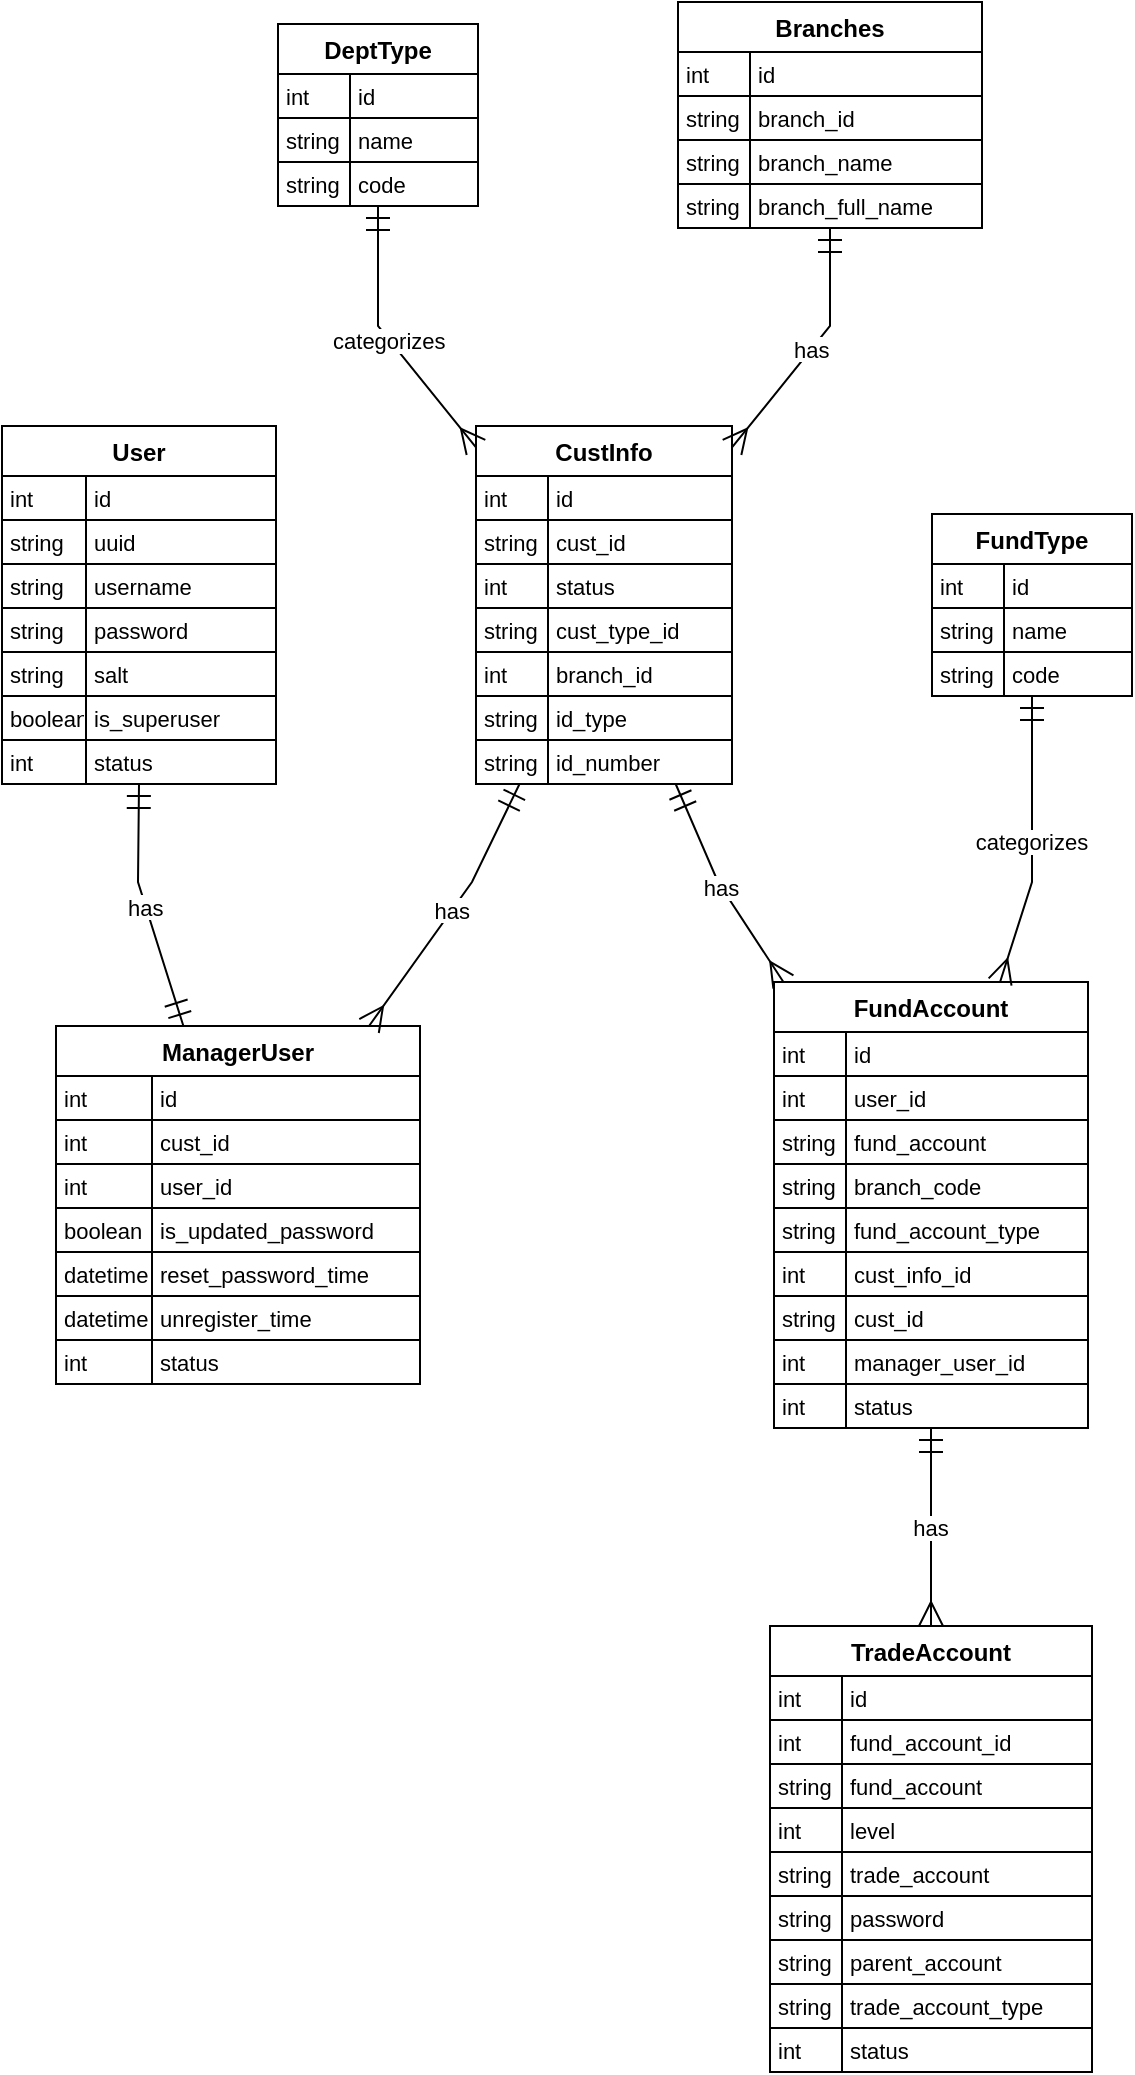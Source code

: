 <mxfile version="24.7.7">
  <diagram name="第 1 页" id="ENwdG04MEgDOj9etcdXg">
    <mxGraphModel dx="2074" dy="1098" grid="1" gridSize="10" guides="1" tooltips="1" connect="1" arrows="1" fold="1" page="1" pageScale="1" pageWidth="827" pageHeight="1169" math="0" shadow="0">
      <root>
        <mxCell id="0" />
        <mxCell id="1" parent="0" />
        <mxCell id="OJI9j9PqVcEZtPeE3aiB-1" value="User" style="shape=table;startSize=25;container=1;collapsible=0;childLayout=tableLayout;fixedRows=1;rowLines=1;fontStyle=1;align=center;resizeLast=1;" vertex="1" parent="1">
          <mxGeometry x="20" y="232" width="137" height="179" as="geometry" />
        </mxCell>
        <mxCell id="OJI9j9PqVcEZtPeE3aiB-2" style="shape=tableRow;horizontal=0;startSize=0;swimlaneHead=0;swimlaneBody=0;fillColor=none;collapsible=0;dropTarget=0;points=[[0,0.5],[1,0.5]];portConstraint=eastwest;top=0;left=0;right=0;bottom=0;" vertex="1" parent="OJI9j9PqVcEZtPeE3aiB-1">
          <mxGeometry y="25" width="137" height="22" as="geometry" />
        </mxCell>
        <mxCell id="OJI9j9PqVcEZtPeE3aiB-3" value="int" style="shape=partialRectangle;connectable=0;fillColor=none;top=0;left=0;bottom=0;right=0;align=left;spacingLeft=2;overflow=hidden;fontSize=11;" vertex="1" parent="OJI9j9PqVcEZtPeE3aiB-2">
          <mxGeometry width="42" height="22" as="geometry">
            <mxRectangle width="42" height="22" as="alternateBounds" />
          </mxGeometry>
        </mxCell>
        <mxCell id="OJI9j9PqVcEZtPeE3aiB-4" value="id" style="shape=partialRectangle;connectable=0;fillColor=none;top=0;left=0;bottom=0;right=0;align=left;spacingLeft=2;overflow=hidden;fontSize=11;" vertex="1" parent="OJI9j9PqVcEZtPeE3aiB-2">
          <mxGeometry x="42" width="95" height="22" as="geometry">
            <mxRectangle width="95" height="22" as="alternateBounds" />
          </mxGeometry>
        </mxCell>
        <mxCell id="OJI9j9PqVcEZtPeE3aiB-5" style="shape=tableRow;horizontal=0;startSize=0;swimlaneHead=0;swimlaneBody=0;fillColor=none;collapsible=0;dropTarget=0;points=[[0,0.5],[1,0.5]];portConstraint=eastwest;top=0;left=0;right=0;bottom=0;" vertex="1" parent="OJI9j9PqVcEZtPeE3aiB-1">
          <mxGeometry y="47" width="137" height="22" as="geometry" />
        </mxCell>
        <mxCell id="OJI9j9PqVcEZtPeE3aiB-6" value="string" style="shape=partialRectangle;connectable=0;fillColor=none;top=0;left=0;bottom=0;right=0;align=left;spacingLeft=2;overflow=hidden;fontSize=11;" vertex="1" parent="OJI9j9PqVcEZtPeE3aiB-5">
          <mxGeometry width="42" height="22" as="geometry">
            <mxRectangle width="42" height="22" as="alternateBounds" />
          </mxGeometry>
        </mxCell>
        <mxCell id="OJI9j9PqVcEZtPeE3aiB-7" value="uuid" style="shape=partialRectangle;connectable=0;fillColor=none;top=0;left=0;bottom=0;right=0;align=left;spacingLeft=2;overflow=hidden;fontSize=11;" vertex="1" parent="OJI9j9PqVcEZtPeE3aiB-5">
          <mxGeometry x="42" width="95" height="22" as="geometry">
            <mxRectangle width="95" height="22" as="alternateBounds" />
          </mxGeometry>
        </mxCell>
        <mxCell id="OJI9j9PqVcEZtPeE3aiB-8" style="shape=tableRow;horizontal=0;startSize=0;swimlaneHead=0;swimlaneBody=0;fillColor=none;collapsible=0;dropTarget=0;points=[[0,0.5],[1,0.5]];portConstraint=eastwest;top=0;left=0;right=0;bottom=0;" vertex="1" parent="OJI9j9PqVcEZtPeE3aiB-1">
          <mxGeometry y="69" width="137" height="22" as="geometry" />
        </mxCell>
        <mxCell id="OJI9j9PqVcEZtPeE3aiB-9" value="string" style="shape=partialRectangle;connectable=0;fillColor=none;top=0;left=0;bottom=0;right=0;align=left;spacingLeft=2;overflow=hidden;fontSize=11;" vertex="1" parent="OJI9j9PqVcEZtPeE3aiB-8">
          <mxGeometry width="42" height="22" as="geometry">
            <mxRectangle width="42" height="22" as="alternateBounds" />
          </mxGeometry>
        </mxCell>
        <mxCell id="OJI9j9PqVcEZtPeE3aiB-10" value="username" style="shape=partialRectangle;connectable=0;fillColor=none;top=0;left=0;bottom=0;right=0;align=left;spacingLeft=2;overflow=hidden;fontSize=11;" vertex="1" parent="OJI9j9PqVcEZtPeE3aiB-8">
          <mxGeometry x="42" width="95" height="22" as="geometry">
            <mxRectangle width="95" height="22" as="alternateBounds" />
          </mxGeometry>
        </mxCell>
        <mxCell id="OJI9j9PqVcEZtPeE3aiB-11" style="shape=tableRow;horizontal=0;startSize=0;swimlaneHead=0;swimlaneBody=0;fillColor=none;collapsible=0;dropTarget=0;points=[[0,0.5],[1,0.5]];portConstraint=eastwest;top=0;left=0;right=0;bottom=0;" vertex="1" parent="OJI9j9PqVcEZtPeE3aiB-1">
          <mxGeometry y="91" width="137" height="22" as="geometry" />
        </mxCell>
        <mxCell id="OJI9j9PqVcEZtPeE3aiB-12" value="string" style="shape=partialRectangle;connectable=0;fillColor=none;top=0;left=0;bottom=0;right=0;align=left;spacingLeft=2;overflow=hidden;fontSize=11;" vertex="1" parent="OJI9j9PqVcEZtPeE3aiB-11">
          <mxGeometry width="42" height="22" as="geometry">
            <mxRectangle width="42" height="22" as="alternateBounds" />
          </mxGeometry>
        </mxCell>
        <mxCell id="OJI9j9PqVcEZtPeE3aiB-13" value="password" style="shape=partialRectangle;connectable=0;fillColor=none;top=0;left=0;bottom=0;right=0;align=left;spacingLeft=2;overflow=hidden;fontSize=11;" vertex="1" parent="OJI9j9PqVcEZtPeE3aiB-11">
          <mxGeometry x="42" width="95" height="22" as="geometry">
            <mxRectangle width="95" height="22" as="alternateBounds" />
          </mxGeometry>
        </mxCell>
        <mxCell id="OJI9j9PqVcEZtPeE3aiB-14" style="shape=tableRow;horizontal=0;startSize=0;swimlaneHead=0;swimlaneBody=0;fillColor=none;collapsible=0;dropTarget=0;points=[[0,0.5],[1,0.5]];portConstraint=eastwest;top=0;left=0;right=0;bottom=0;" vertex="1" parent="OJI9j9PqVcEZtPeE3aiB-1">
          <mxGeometry y="113" width="137" height="22" as="geometry" />
        </mxCell>
        <mxCell id="OJI9j9PqVcEZtPeE3aiB-15" value="string" style="shape=partialRectangle;connectable=0;fillColor=none;top=0;left=0;bottom=0;right=0;align=left;spacingLeft=2;overflow=hidden;fontSize=11;" vertex="1" parent="OJI9j9PqVcEZtPeE3aiB-14">
          <mxGeometry width="42" height="22" as="geometry">
            <mxRectangle width="42" height="22" as="alternateBounds" />
          </mxGeometry>
        </mxCell>
        <mxCell id="OJI9j9PqVcEZtPeE3aiB-16" value="salt" style="shape=partialRectangle;connectable=0;fillColor=none;top=0;left=0;bottom=0;right=0;align=left;spacingLeft=2;overflow=hidden;fontSize=11;" vertex="1" parent="OJI9j9PqVcEZtPeE3aiB-14">
          <mxGeometry x="42" width="95" height="22" as="geometry">
            <mxRectangle width="95" height="22" as="alternateBounds" />
          </mxGeometry>
        </mxCell>
        <mxCell id="OJI9j9PqVcEZtPeE3aiB-17" style="shape=tableRow;horizontal=0;startSize=0;swimlaneHead=0;swimlaneBody=0;fillColor=none;collapsible=0;dropTarget=0;points=[[0,0.5],[1,0.5]];portConstraint=eastwest;top=0;left=0;right=0;bottom=0;" vertex="1" parent="OJI9j9PqVcEZtPeE3aiB-1">
          <mxGeometry y="135" width="137" height="22" as="geometry" />
        </mxCell>
        <mxCell id="OJI9j9PqVcEZtPeE3aiB-18" value="boolean" style="shape=partialRectangle;connectable=0;fillColor=none;top=0;left=0;bottom=0;right=0;align=left;spacingLeft=2;overflow=hidden;fontSize=11;" vertex="1" parent="OJI9j9PqVcEZtPeE3aiB-17">
          <mxGeometry width="42" height="22" as="geometry">
            <mxRectangle width="42" height="22" as="alternateBounds" />
          </mxGeometry>
        </mxCell>
        <mxCell id="OJI9j9PqVcEZtPeE3aiB-19" value="is_superuser" style="shape=partialRectangle;connectable=0;fillColor=none;top=0;left=0;bottom=0;right=0;align=left;spacingLeft=2;overflow=hidden;fontSize=11;" vertex="1" parent="OJI9j9PqVcEZtPeE3aiB-17">
          <mxGeometry x="42" width="95" height="22" as="geometry">
            <mxRectangle width="95" height="22" as="alternateBounds" />
          </mxGeometry>
        </mxCell>
        <mxCell id="OJI9j9PqVcEZtPeE3aiB-20" style="shape=tableRow;horizontal=0;startSize=0;swimlaneHead=0;swimlaneBody=0;fillColor=none;collapsible=0;dropTarget=0;points=[[0,0.5],[1,0.5]];portConstraint=eastwest;top=0;left=0;right=0;bottom=0;" vertex="1" parent="OJI9j9PqVcEZtPeE3aiB-1">
          <mxGeometry y="157" width="137" height="22" as="geometry" />
        </mxCell>
        <mxCell id="OJI9j9PqVcEZtPeE3aiB-21" value="int" style="shape=partialRectangle;connectable=0;fillColor=none;top=0;left=0;bottom=0;right=0;align=left;spacingLeft=2;overflow=hidden;fontSize=11;" vertex="1" parent="OJI9j9PqVcEZtPeE3aiB-20">
          <mxGeometry width="42" height="22" as="geometry">
            <mxRectangle width="42" height="22" as="alternateBounds" />
          </mxGeometry>
        </mxCell>
        <mxCell id="OJI9j9PqVcEZtPeE3aiB-22" value="status" style="shape=partialRectangle;connectable=0;fillColor=none;top=0;left=0;bottom=0;right=0;align=left;spacingLeft=2;overflow=hidden;fontSize=11;" vertex="1" parent="OJI9j9PqVcEZtPeE3aiB-20">
          <mxGeometry x="42" width="95" height="22" as="geometry">
            <mxRectangle width="95" height="22" as="alternateBounds" />
          </mxGeometry>
        </mxCell>
        <mxCell id="OJI9j9PqVcEZtPeE3aiB-23" value="ManagerUser" style="shape=table;startSize=25;container=1;collapsible=0;childLayout=tableLayout;fixedRows=1;rowLines=1;fontStyle=1;align=center;resizeLast=1;" vertex="1" parent="1">
          <mxGeometry x="47" y="532" width="182" height="179" as="geometry" />
        </mxCell>
        <mxCell id="OJI9j9PqVcEZtPeE3aiB-24" style="shape=tableRow;horizontal=0;startSize=0;swimlaneHead=0;swimlaneBody=0;fillColor=none;collapsible=0;dropTarget=0;points=[[0,0.5],[1,0.5]];portConstraint=eastwest;top=0;left=0;right=0;bottom=0;" vertex="1" parent="OJI9j9PqVcEZtPeE3aiB-23">
          <mxGeometry y="25" width="182" height="22" as="geometry" />
        </mxCell>
        <mxCell id="OJI9j9PqVcEZtPeE3aiB-25" value="int" style="shape=partialRectangle;connectable=0;fillColor=none;top=0;left=0;bottom=0;right=0;align=left;spacingLeft=2;overflow=hidden;fontSize=11;" vertex="1" parent="OJI9j9PqVcEZtPeE3aiB-24">
          <mxGeometry width="48" height="22" as="geometry">
            <mxRectangle width="48" height="22" as="alternateBounds" />
          </mxGeometry>
        </mxCell>
        <mxCell id="OJI9j9PqVcEZtPeE3aiB-26" value="id" style="shape=partialRectangle;connectable=0;fillColor=none;top=0;left=0;bottom=0;right=0;align=left;spacingLeft=2;overflow=hidden;fontSize=11;" vertex="1" parent="OJI9j9PqVcEZtPeE3aiB-24">
          <mxGeometry x="48" width="134" height="22" as="geometry">
            <mxRectangle width="134" height="22" as="alternateBounds" />
          </mxGeometry>
        </mxCell>
        <mxCell id="OJI9j9PqVcEZtPeE3aiB-27" style="shape=tableRow;horizontal=0;startSize=0;swimlaneHead=0;swimlaneBody=0;fillColor=none;collapsible=0;dropTarget=0;points=[[0,0.5],[1,0.5]];portConstraint=eastwest;top=0;left=0;right=0;bottom=0;" vertex="1" parent="OJI9j9PqVcEZtPeE3aiB-23">
          <mxGeometry y="47" width="182" height="22" as="geometry" />
        </mxCell>
        <mxCell id="OJI9j9PqVcEZtPeE3aiB-28" value="int" style="shape=partialRectangle;connectable=0;fillColor=none;top=0;left=0;bottom=0;right=0;align=left;spacingLeft=2;overflow=hidden;fontSize=11;" vertex="1" parent="OJI9j9PqVcEZtPeE3aiB-27">
          <mxGeometry width="48" height="22" as="geometry">
            <mxRectangle width="48" height="22" as="alternateBounds" />
          </mxGeometry>
        </mxCell>
        <mxCell id="OJI9j9PqVcEZtPeE3aiB-29" value="cust_id" style="shape=partialRectangle;connectable=0;fillColor=none;top=0;left=0;bottom=0;right=0;align=left;spacingLeft=2;overflow=hidden;fontSize=11;" vertex="1" parent="OJI9j9PqVcEZtPeE3aiB-27">
          <mxGeometry x="48" width="134" height="22" as="geometry">
            <mxRectangle width="134" height="22" as="alternateBounds" />
          </mxGeometry>
        </mxCell>
        <mxCell id="OJI9j9PqVcEZtPeE3aiB-30" style="shape=tableRow;horizontal=0;startSize=0;swimlaneHead=0;swimlaneBody=0;fillColor=none;collapsible=0;dropTarget=0;points=[[0,0.5],[1,0.5]];portConstraint=eastwest;top=0;left=0;right=0;bottom=0;" vertex="1" parent="OJI9j9PqVcEZtPeE3aiB-23">
          <mxGeometry y="69" width="182" height="22" as="geometry" />
        </mxCell>
        <mxCell id="OJI9j9PqVcEZtPeE3aiB-31" value="int" style="shape=partialRectangle;connectable=0;fillColor=none;top=0;left=0;bottom=0;right=0;align=left;spacingLeft=2;overflow=hidden;fontSize=11;" vertex="1" parent="OJI9j9PqVcEZtPeE3aiB-30">
          <mxGeometry width="48" height="22" as="geometry">
            <mxRectangle width="48" height="22" as="alternateBounds" />
          </mxGeometry>
        </mxCell>
        <mxCell id="OJI9j9PqVcEZtPeE3aiB-32" value="user_id" style="shape=partialRectangle;connectable=0;fillColor=none;top=0;left=0;bottom=0;right=0;align=left;spacingLeft=2;overflow=hidden;fontSize=11;" vertex="1" parent="OJI9j9PqVcEZtPeE3aiB-30">
          <mxGeometry x="48" width="134" height="22" as="geometry">
            <mxRectangle width="134" height="22" as="alternateBounds" />
          </mxGeometry>
        </mxCell>
        <mxCell id="OJI9j9PqVcEZtPeE3aiB-33" style="shape=tableRow;horizontal=0;startSize=0;swimlaneHead=0;swimlaneBody=0;fillColor=none;collapsible=0;dropTarget=0;points=[[0,0.5],[1,0.5]];portConstraint=eastwest;top=0;left=0;right=0;bottom=0;" vertex="1" parent="OJI9j9PqVcEZtPeE3aiB-23">
          <mxGeometry y="91" width="182" height="22" as="geometry" />
        </mxCell>
        <mxCell id="OJI9j9PqVcEZtPeE3aiB-34" value="boolean" style="shape=partialRectangle;connectable=0;fillColor=none;top=0;left=0;bottom=0;right=0;align=left;spacingLeft=2;overflow=hidden;fontSize=11;" vertex="1" parent="OJI9j9PqVcEZtPeE3aiB-33">
          <mxGeometry width="48" height="22" as="geometry">
            <mxRectangle width="48" height="22" as="alternateBounds" />
          </mxGeometry>
        </mxCell>
        <mxCell id="OJI9j9PqVcEZtPeE3aiB-35" value="is_updated_password" style="shape=partialRectangle;connectable=0;fillColor=none;top=0;left=0;bottom=0;right=0;align=left;spacingLeft=2;overflow=hidden;fontSize=11;" vertex="1" parent="OJI9j9PqVcEZtPeE3aiB-33">
          <mxGeometry x="48" width="134" height="22" as="geometry">
            <mxRectangle width="134" height="22" as="alternateBounds" />
          </mxGeometry>
        </mxCell>
        <mxCell id="OJI9j9PqVcEZtPeE3aiB-36" style="shape=tableRow;horizontal=0;startSize=0;swimlaneHead=0;swimlaneBody=0;fillColor=none;collapsible=0;dropTarget=0;points=[[0,0.5],[1,0.5]];portConstraint=eastwest;top=0;left=0;right=0;bottom=0;" vertex="1" parent="OJI9j9PqVcEZtPeE3aiB-23">
          <mxGeometry y="113" width="182" height="22" as="geometry" />
        </mxCell>
        <mxCell id="OJI9j9PqVcEZtPeE3aiB-37" value="datetime" style="shape=partialRectangle;connectable=0;fillColor=none;top=0;left=0;bottom=0;right=0;align=left;spacingLeft=2;overflow=hidden;fontSize=11;" vertex="1" parent="OJI9j9PqVcEZtPeE3aiB-36">
          <mxGeometry width="48" height="22" as="geometry">
            <mxRectangle width="48" height="22" as="alternateBounds" />
          </mxGeometry>
        </mxCell>
        <mxCell id="OJI9j9PqVcEZtPeE3aiB-38" value="reset_password_time" style="shape=partialRectangle;connectable=0;fillColor=none;top=0;left=0;bottom=0;right=0;align=left;spacingLeft=2;overflow=hidden;fontSize=11;" vertex="1" parent="OJI9j9PqVcEZtPeE3aiB-36">
          <mxGeometry x="48" width="134" height="22" as="geometry">
            <mxRectangle width="134" height="22" as="alternateBounds" />
          </mxGeometry>
        </mxCell>
        <mxCell id="OJI9j9PqVcEZtPeE3aiB-39" style="shape=tableRow;horizontal=0;startSize=0;swimlaneHead=0;swimlaneBody=0;fillColor=none;collapsible=0;dropTarget=0;points=[[0,0.5],[1,0.5]];portConstraint=eastwest;top=0;left=0;right=0;bottom=0;" vertex="1" parent="OJI9j9PqVcEZtPeE3aiB-23">
          <mxGeometry y="135" width="182" height="22" as="geometry" />
        </mxCell>
        <mxCell id="OJI9j9PqVcEZtPeE3aiB-40" value="datetime" style="shape=partialRectangle;connectable=0;fillColor=none;top=0;left=0;bottom=0;right=0;align=left;spacingLeft=2;overflow=hidden;fontSize=11;" vertex="1" parent="OJI9j9PqVcEZtPeE3aiB-39">
          <mxGeometry width="48" height="22" as="geometry">
            <mxRectangle width="48" height="22" as="alternateBounds" />
          </mxGeometry>
        </mxCell>
        <mxCell id="OJI9j9PqVcEZtPeE3aiB-41" value="unregister_time" style="shape=partialRectangle;connectable=0;fillColor=none;top=0;left=0;bottom=0;right=0;align=left;spacingLeft=2;overflow=hidden;fontSize=11;" vertex="1" parent="OJI9j9PqVcEZtPeE3aiB-39">
          <mxGeometry x="48" width="134" height="22" as="geometry">
            <mxRectangle width="134" height="22" as="alternateBounds" />
          </mxGeometry>
        </mxCell>
        <mxCell id="OJI9j9PqVcEZtPeE3aiB-42" style="shape=tableRow;horizontal=0;startSize=0;swimlaneHead=0;swimlaneBody=0;fillColor=none;collapsible=0;dropTarget=0;points=[[0,0.5],[1,0.5]];portConstraint=eastwest;top=0;left=0;right=0;bottom=0;" vertex="1" parent="OJI9j9PqVcEZtPeE3aiB-23">
          <mxGeometry y="157" width="182" height="22" as="geometry" />
        </mxCell>
        <mxCell id="OJI9j9PqVcEZtPeE3aiB-43" value="int" style="shape=partialRectangle;connectable=0;fillColor=none;top=0;left=0;bottom=0;right=0;align=left;spacingLeft=2;overflow=hidden;fontSize=11;" vertex="1" parent="OJI9j9PqVcEZtPeE3aiB-42">
          <mxGeometry width="48" height="22" as="geometry">
            <mxRectangle width="48" height="22" as="alternateBounds" />
          </mxGeometry>
        </mxCell>
        <mxCell id="OJI9j9PqVcEZtPeE3aiB-44" value="status" style="shape=partialRectangle;connectable=0;fillColor=none;top=0;left=0;bottom=0;right=0;align=left;spacingLeft=2;overflow=hidden;fontSize=11;" vertex="1" parent="OJI9j9PqVcEZtPeE3aiB-42">
          <mxGeometry x="48" width="134" height="22" as="geometry">
            <mxRectangle width="134" height="22" as="alternateBounds" />
          </mxGeometry>
        </mxCell>
        <mxCell id="OJI9j9PqVcEZtPeE3aiB-45" value="CustInfo" style="shape=table;startSize=25;container=1;collapsible=0;childLayout=tableLayout;fixedRows=1;rowLines=1;fontStyle=1;align=center;resizeLast=1;" vertex="1" parent="1">
          <mxGeometry x="257" y="232" width="128" height="179" as="geometry" />
        </mxCell>
        <mxCell id="OJI9j9PqVcEZtPeE3aiB-46" style="shape=tableRow;horizontal=0;startSize=0;swimlaneHead=0;swimlaneBody=0;fillColor=none;collapsible=0;dropTarget=0;points=[[0,0.5],[1,0.5]];portConstraint=eastwest;top=0;left=0;right=0;bottom=0;" vertex="1" parent="OJI9j9PqVcEZtPeE3aiB-45">
          <mxGeometry y="25" width="128" height="22" as="geometry" />
        </mxCell>
        <mxCell id="OJI9j9PqVcEZtPeE3aiB-47" value="int" style="shape=partialRectangle;connectable=0;fillColor=none;top=0;left=0;bottom=0;right=0;align=left;spacingLeft=2;overflow=hidden;fontSize=11;" vertex="1" parent="OJI9j9PqVcEZtPeE3aiB-46">
          <mxGeometry width="36" height="22" as="geometry">
            <mxRectangle width="36" height="22" as="alternateBounds" />
          </mxGeometry>
        </mxCell>
        <mxCell id="OJI9j9PqVcEZtPeE3aiB-48" value="id" style="shape=partialRectangle;connectable=0;fillColor=none;top=0;left=0;bottom=0;right=0;align=left;spacingLeft=2;overflow=hidden;fontSize=11;" vertex="1" parent="OJI9j9PqVcEZtPeE3aiB-46">
          <mxGeometry x="36" width="92" height="22" as="geometry">
            <mxRectangle width="92" height="22" as="alternateBounds" />
          </mxGeometry>
        </mxCell>
        <mxCell id="OJI9j9PqVcEZtPeE3aiB-49" style="shape=tableRow;horizontal=0;startSize=0;swimlaneHead=0;swimlaneBody=0;fillColor=none;collapsible=0;dropTarget=0;points=[[0,0.5],[1,0.5]];portConstraint=eastwest;top=0;left=0;right=0;bottom=0;" vertex="1" parent="OJI9j9PqVcEZtPeE3aiB-45">
          <mxGeometry y="47" width="128" height="22" as="geometry" />
        </mxCell>
        <mxCell id="OJI9j9PqVcEZtPeE3aiB-50" value="string" style="shape=partialRectangle;connectable=0;fillColor=none;top=0;left=0;bottom=0;right=0;align=left;spacingLeft=2;overflow=hidden;fontSize=11;" vertex="1" parent="OJI9j9PqVcEZtPeE3aiB-49">
          <mxGeometry width="36" height="22" as="geometry">
            <mxRectangle width="36" height="22" as="alternateBounds" />
          </mxGeometry>
        </mxCell>
        <mxCell id="OJI9j9PqVcEZtPeE3aiB-51" value="cust_id" style="shape=partialRectangle;connectable=0;fillColor=none;top=0;left=0;bottom=0;right=0;align=left;spacingLeft=2;overflow=hidden;fontSize=11;" vertex="1" parent="OJI9j9PqVcEZtPeE3aiB-49">
          <mxGeometry x="36" width="92" height="22" as="geometry">
            <mxRectangle width="92" height="22" as="alternateBounds" />
          </mxGeometry>
        </mxCell>
        <mxCell id="OJI9j9PqVcEZtPeE3aiB-52" style="shape=tableRow;horizontal=0;startSize=0;swimlaneHead=0;swimlaneBody=0;fillColor=none;collapsible=0;dropTarget=0;points=[[0,0.5],[1,0.5]];portConstraint=eastwest;top=0;left=0;right=0;bottom=0;" vertex="1" parent="OJI9j9PqVcEZtPeE3aiB-45">
          <mxGeometry y="69" width="128" height="22" as="geometry" />
        </mxCell>
        <mxCell id="OJI9j9PqVcEZtPeE3aiB-53" value="int" style="shape=partialRectangle;connectable=0;fillColor=none;top=0;left=0;bottom=0;right=0;align=left;spacingLeft=2;overflow=hidden;fontSize=11;" vertex="1" parent="OJI9j9PqVcEZtPeE3aiB-52">
          <mxGeometry width="36" height="22" as="geometry">
            <mxRectangle width="36" height="22" as="alternateBounds" />
          </mxGeometry>
        </mxCell>
        <mxCell id="OJI9j9PqVcEZtPeE3aiB-54" value="status" style="shape=partialRectangle;connectable=0;fillColor=none;top=0;left=0;bottom=0;right=0;align=left;spacingLeft=2;overflow=hidden;fontSize=11;" vertex="1" parent="OJI9j9PqVcEZtPeE3aiB-52">
          <mxGeometry x="36" width="92" height="22" as="geometry">
            <mxRectangle width="92" height="22" as="alternateBounds" />
          </mxGeometry>
        </mxCell>
        <mxCell id="OJI9j9PqVcEZtPeE3aiB-55" style="shape=tableRow;horizontal=0;startSize=0;swimlaneHead=0;swimlaneBody=0;fillColor=none;collapsible=0;dropTarget=0;points=[[0,0.5],[1,0.5]];portConstraint=eastwest;top=0;left=0;right=0;bottom=0;" vertex="1" parent="OJI9j9PqVcEZtPeE3aiB-45">
          <mxGeometry y="91" width="128" height="22" as="geometry" />
        </mxCell>
        <mxCell id="OJI9j9PqVcEZtPeE3aiB-56" value="string" style="shape=partialRectangle;connectable=0;fillColor=none;top=0;left=0;bottom=0;right=0;align=left;spacingLeft=2;overflow=hidden;fontSize=11;" vertex="1" parent="OJI9j9PqVcEZtPeE3aiB-55">
          <mxGeometry width="36" height="22" as="geometry">
            <mxRectangle width="36" height="22" as="alternateBounds" />
          </mxGeometry>
        </mxCell>
        <mxCell id="OJI9j9PqVcEZtPeE3aiB-57" value="cust_type_id" style="shape=partialRectangle;connectable=0;fillColor=none;top=0;left=0;bottom=0;right=0;align=left;spacingLeft=2;overflow=hidden;fontSize=11;" vertex="1" parent="OJI9j9PqVcEZtPeE3aiB-55">
          <mxGeometry x="36" width="92" height="22" as="geometry">
            <mxRectangle width="92" height="22" as="alternateBounds" />
          </mxGeometry>
        </mxCell>
        <mxCell id="OJI9j9PqVcEZtPeE3aiB-58" style="shape=tableRow;horizontal=0;startSize=0;swimlaneHead=0;swimlaneBody=0;fillColor=none;collapsible=0;dropTarget=0;points=[[0,0.5],[1,0.5]];portConstraint=eastwest;top=0;left=0;right=0;bottom=0;" vertex="1" parent="OJI9j9PqVcEZtPeE3aiB-45">
          <mxGeometry y="113" width="128" height="22" as="geometry" />
        </mxCell>
        <mxCell id="OJI9j9PqVcEZtPeE3aiB-59" value="int" style="shape=partialRectangle;connectable=0;fillColor=none;top=0;left=0;bottom=0;right=0;align=left;spacingLeft=2;overflow=hidden;fontSize=11;" vertex="1" parent="OJI9j9PqVcEZtPeE3aiB-58">
          <mxGeometry width="36" height="22" as="geometry">
            <mxRectangle width="36" height="22" as="alternateBounds" />
          </mxGeometry>
        </mxCell>
        <mxCell id="OJI9j9PqVcEZtPeE3aiB-60" value="branch_id" style="shape=partialRectangle;connectable=0;fillColor=none;top=0;left=0;bottom=0;right=0;align=left;spacingLeft=2;overflow=hidden;fontSize=11;" vertex="1" parent="OJI9j9PqVcEZtPeE3aiB-58">
          <mxGeometry x="36" width="92" height="22" as="geometry">
            <mxRectangle width="92" height="22" as="alternateBounds" />
          </mxGeometry>
        </mxCell>
        <mxCell id="OJI9j9PqVcEZtPeE3aiB-61" style="shape=tableRow;horizontal=0;startSize=0;swimlaneHead=0;swimlaneBody=0;fillColor=none;collapsible=0;dropTarget=0;points=[[0,0.5],[1,0.5]];portConstraint=eastwest;top=0;left=0;right=0;bottom=0;" vertex="1" parent="OJI9j9PqVcEZtPeE3aiB-45">
          <mxGeometry y="135" width="128" height="22" as="geometry" />
        </mxCell>
        <mxCell id="OJI9j9PqVcEZtPeE3aiB-62" value="string" style="shape=partialRectangle;connectable=0;fillColor=none;top=0;left=0;bottom=0;right=0;align=left;spacingLeft=2;overflow=hidden;fontSize=11;" vertex="1" parent="OJI9j9PqVcEZtPeE3aiB-61">
          <mxGeometry width="36" height="22" as="geometry">
            <mxRectangle width="36" height="22" as="alternateBounds" />
          </mxGeometry>
        </mxCell>
        <mxCell id="OJI9j9PqVcEZtPeE3aiB-63" value="id_type" style="shape=partialRectangle;connectable=0;fillColor=none;top=0;left=0;bottom=0;right=0;align=left;spacingLeft=2;overflow=hidden;fontSize=11;" vertex="1" parent="OJI9j9PqVcEZtPeE3aiB-61">
          <mxGeometry x="36" width="92" height="22" as="geometry">
            <mxRectangle width="92" height="22" as="alternateBounds" />
          </mxGeometry>
        </mxCell>
        <mxCell id="OJI9j9PqVcEZtPeE3aiB-64" style="shape=tableRow;horizontal=0;startSize=0;swimlaneHead=0;swimlaneBody=0;fillColor=none;collapsible=0;dropTarget=0;points=[[0,0.5],[1,0.5]];portConstraint=eastwest;top=0;left=0;right=0;bottom=0;" vertex="1" parent="OJI9j9PqVcEZtPeE3aiB-45">
          <mxGeometry y="157" width="128" height="22" as="geometry" />
        </mxCell>
        <mxCell id="OJI9j9PqVcEZtPeE3aiB-65" value="string" style="shape=partialRectangle;connectable=0;fillColor=none;top=0;left=0;bottom=0;right=0;align=left;spacingLeft=2;overflow=hidden;fontSize=11;" vertex="1" parent="OJI9j9PqVcEZtPeE3aiB-64">
          <mxGeometry width="36" height="22" as="geometry">
            <mxRectangle width="36" height="22" as="alternateBounds" />
          </mxGeometry>
        </mxCell>
        <mxCell id="OJI9j9PqVcEZtPeE3aiB-66" value="id_number" style="shape=partialRectangle;connectable=0;fillColor=none;top=0;left=0;bottom=0;right=0;align=left;spacingLeft=2;overflow=hidden;fontSize=11;" vertex="1" parent="OJI9j9PqVcEZtPeE3aiB-64">
          <mxGeometry x="36" width="92" height="22" as="geometry">
            <mxRectangle width="92" height="22" as="alternateBounds" />
          </mxGeometry>
        </mxCell>
        <mxCell id="OJI9j9PqVcEZtPeE3aiB-67" value="FundAccount" style="shape=table;startSize=25;container=1;collapsible=0;childLayout=tableLayout;fixedRows=1;rowLines=1;fontStyle=1;align=center;resizeLast=1;" vertex="1" parent="1">
          <mxGeometry x="406" y="510" width="157" height="223" as="geometry" />
        </mxCell>
        <mxCell id="OJI9j9PqVcEZtPeE3aiB-68" style="shape=tableRow;horizontal=0;startSize=0;swimlaneHead=0;swimlaneBody=0;fillColor=none;collapsible=0;dropTarget=0;points=[[0,0.5],[1,0.5]];portConstraint=eastwest;top=0;left=0;right=0;bottom=0;" vertex="1" parent="OJI9j9PqVcEZtPeE3aiB-67">
          <mxGeometry y="25" width="157" height="22" as="geometry" />
        </mxCell>
        <mxCell id="OJI9j9PqVcEZtPeE3aiB-69" value="int" style="shape=partialRectangle;connectable=0;fillColor=none;top=0;left=0;bottom=0;right=0;align=left;spacingLeft=2;overflow=hidden;fontSize=11;" vertex="1" parent="OJI9j9PqVcEZtPeE3aiB-68">
          <mxGeometry width="36" height="22" as="geometry">
            <mxRectangle width="36" height="22" as="alternateBounds" />
          </mxGeometry>
        </mxCell>
        <mxCell id="OJI9j9PqVcEZtPeE3aiB-70" value="id" style="shape=partialRectangle;connectable=0;fillColor=none;top=0;left=0;bottom=0;right=0;align=left;spacingLeft=2;overflow=hidden;fontSize=11;" vertex="1" parent="OJI9j9PqVcEZtPeE3aiB-68">
          <mxGeometry x="36" width="121" height="22" as="geometry">
            <mxRectangle width="121" height="22" as="alternateBounds" />
          </mxGeometry>
        </mxCell>
        <mxCell id="OJI9j9PqVcEZtPeE3aiB-71" style="shape=tableRow;horizontal=0;startSize=0;swimlaneHead=0;swimlaneBody=0;fillColor=none;collapsible=0;dropTarget=0;points=[[0,0.5],[1,0.5]];portConstraint=eastwest;top=0;left=0;right=0;bottom=0;" vertex="1" parent="OJI9j9PqVcEZtPeE3aiB-67">
          <mxGeometry y="47" width="157" height="22" as="geometry" />
        </mxCell>
        <mxCell id="OJI9j9PqVcEZtPeE3aiB-72" value="int" style="shape=partialRectangle;connectable=0;fillColor=none;top=0;left=0;bottom=0;right=0;align=left;spacingLeft=2;overflow=hidden;fontSize=11;" vertex="1" parent="OJI9j9PqVcEZtPeE3aiB-71">
          <mxGeometry width="36" height="22" as="geometry">
            <mxRectangle width="36" height="22" as="alternateBounds" />
          </mxGeometry>
        </mxCell>
        <mxCell id="OJI9j9PqVcEZtPeE3aiB-73" value="user_id" style="shape=partialRectangle;connectable=0;fillColor=none;top=0;left=0;bottom=0;right=0;align=left;spacingLeft=2;overflow=hidden;fontSize=11;" vertex="1" parent="OJI9j9PqVcEZtPeE3aiB-71">
          <mxGeometry x="36" width="121" height="22" as="geometry">
            <mxRectangle width="121" height="22" as="alternateBounds" />
          </mxGeometry>
        </mxCell>
        <mxCell id="OJI9j9PqVcEZtPeE3aiB-74" style="shape=tableRow;horizontal=0;startSize=0;swimlaneHead=0;swimlaneBody=0;fillColor=none;collapsible=0;dropTarget=0;points=[[0,0.5],[1,0.5]];portConstraint=eastwest;top=0;left=0;right=0;bottom=0;" vertex="1" parent="OJI9j9PqVcEZtPeE3aiB-67">
          <mxGeometry y="69" width="157" height="22" as="geometry" />
        </mxCell>
        <mxCell id="OJI9j9PqVcEZtPeE3aiB-75" value="string" style="shape=partialRectangle;connectable=0;fillColor=none;top=0;left=0;bottom=0;right=0;align=left;spacingLeft=2;overflow=hidden;fontSize=11;" vertex="1" parent="OJI9j9PqVcEZtPeE3aiB-74">
          <mxGeometry width="36" height="22" as="geometry">
            <mxRectangle width="36" height="22" as="alternateBounds" />
          </mxGeometry>
        </mxCell>
        <mxCell id="OJI9j9PqVcEZtPeE3aiB-76" value="fund_account" style="shape=partialRectangle;connectable=0;fillColor=none;top=0;left=0;bottom=0;right=0;align=left;spacingLeft=2;overflow=hidden;fontSize=11;" vertex="1" parent="OJI9j9PqVcEZtPeE3aiB-74">
          <mxGeometry x="36" width="121" height="22" as="geometry">
            <mxRectangle width="121" height="22" as="alternateBounds" />
          </mxGeometry>
        </mxCell>
        <mxCell id="OJI9j9PqVcEZtPeE3aiB-77" style="shape=tableRow;horizontal=0;startSize=0;swimlaneHead=0;swimlaneBody=0;fillColor=none;collapsible=0;dropTarget=0;points=[[0,0.5],[1,0.5]];portConstraint=eastwest;top=0;left=0;right=0;bottom=0;" vertex="1" parent="OJI9j9PqVcEZtPeE3aiB-67">
          <mxGeometry y="91" width="157" height="22" as="geometry" />
        </mxCell>
        <mxCell id="OJI9j9PqVcEZtPeE3aiB-78" value="string" style="shape=partialRectangle;connectable=0;fillColor=none;top=0;left=0;bottom=0;right=0;align=left;spacingLeft=2;overflow=hidden;fontSize=11;" vertex="1" parent="OJI9j9PqVcEZtPeE3aiB-77">
          <mxGeometry width="36" height="22" as="geometry">
            <mxRectangle width="36" height="22" as="alternateBounds" />
          </mxGeometry>
        </mxCell>
        <mxCell id="OJI9j9PqVcEZtPeE3aiB-79" value="branch_code" style="shape=partialRectangle;connectable=0;fillColor=none;top=0;left=0;bottom=0;right=0;align=left;spacingLeft=2;overflow=hidden;fontSize=11;" vertex="1" parent="OJI9j9PqVcEZtPeE3aiB-77">
          <mxGeometry x="36" width="121" height="22" as="geometry">
            <mxRectangle width="121" height="22" as="alternateBounds" />
          </mxGeometry>
        </mxCell>
        <mxCell id="OJI9j9PqVcEZtPeE3aiB-80" style="shape=tableRow;horizontal=0;startSize=0;swimlaneHead=0;swimlaneBody=0;fillColor=none;collapsible=0;dropTarget=0;points=[[0,0.5],[1,0.5]];portConstraint=eastwest;top=0;left=0;right=0;bottom=0;" vertex="1" parent="OJI9j9PqVcEZtPeE3aiB-67">
          <mxGeometry y="113" width="157" height="22" as="geometry" />
        </mxCell>
        <mxCell id="OJI9j9PqVcEZtPeE3aiB-81" value="string" style="shape=partialRectangle;connectable=0;fillColor=none;top=0;left=0;bottom=0;right=0;align=left;spacingLeft=2;overflow=hidden;fontSize=11;" vertex="1" parent="OJI9j9PqVcEZtPeE3aiB-80">
          <mxGeometry width="36" height="22" as="geometry">
            <mxRectangle width="36" height="22" as="alternateBounds" />
          </mxGeometry>
        </mxCell>
        <mxCell id="OJI9j9PqVcEZtPeE3aiB-82" value="fund_account_type" style="shape=partialRectangle;connectable=0;fillColor=none;top=0;left=0;bottom=0;right=0;align=left;spacingLeft=2;overflow=hidden;fontSize=11;" vertex="1" parent="OJI9j9PqVcEZtPeE3aiB-80">
          <mxGeometry x="36" width="121" height="22" as="geometry">
            <mxRectangle width="121" height="22" as="alternateBounds" />
          </mxGeometry>
        </mxCell>
        <mxCell id="OJI9j9PqVcEZtPeE3aiB-83" style="shape=tableRow;horizontal=0;startSize=0;swimlaneHead=0;swimlaneBody=0;fillColor=none;collapsible=0;dropTarget=0;points=[[0,0.5],[1,0.5]];portConstraint=eastwest;top=0;left=0;right=0;bottom=0;" vertex="1" parent="OJI9j9PqVcEZtPeE3aiB-67">
          <mxGeometry y="135" width="157" height="22" as="geometry" />
        </mxCell>
        <mxCell id="OJI9j9PqVcEZtPeE3aiB-84" value="int" style="shape=partialRectangle;connectable=0;fillColor=none;top=0;left=0;bottom=0;right=0;align=left;spacingLeft=2;overflow=hidden;fontSize=11;" vertex="1" parent="OJI9j9PqVcEZtPeE3aiB-83">
          <mxGeometry width="36" height="22" as="geometry">
            <mxRectangle width="36" height="22" as="alternateBounds" />
          </mxGeometry>
        </mxCell>
        <mxCell id="OJI9j9PqVcEZtPeE3aiB-85" value="cust_info_id" style="shape=partialRectangle;connectable=0;fillColor=none;top=0;left=0;bottom=0;right=0;align=left;spacingLeft=2;overflow=hidden;fontSize=11;" vertex="1" parent="OJI9j9PqVcEZtPeE3aiB-83">
          <mxGeometry x="36" width="121" height="22" as="geometry">
            <mxRectangle width="121" height="22" as="alternateBounds" />
          </mxGeometry>
        </mxCell>
        <mxCell id="OJI9j9PqVcEZtPeE3aiB-86" style="shape=tableRow;horizontal=0;startSize=0;swimlaneHead=0;swimlaneBody=0;fillColor=none;collapsible=0;dropTarget=0;points=[[0,0.5],[1,0.5]];portConstraint=eastwest;top=0;left=0;right=0;bottom=0;" vertex="1" parent="OJI9j9PqVcEZtPeE3aiB-67">
          <mxGeometry y="157" width="157" height="22" as="geometry" />
        </mxCell>
        <mxCell id="OJI9j9PqVcEZtPeE3aiB-87" value="string" style="shape=partialRectangle;connectable=0;fillColor=none;top=0;left=0;bottom=0;right=0;align=left;spacingLeft=2;overflow=hidden;fontSize=11;" vertex="1" parent="OJI9j9PqVcEZtPeE3aiB-86">
          <mxGeometry width="36" height="22" as="geometry">
            <mxRectangle width="36" height="22" as="alternateBounds" />
          </mxGeometry>
        </mxCell>
        <mxCell id="OJI9j9PqVcEZtPeE3aiB-88" value="cust_id" style="shape=partialRectangle;connectable=0;fillColor=none;top=0;left=0;bottom=0;right=0;align=left;spacingLeft=2;overflow=hidden;fontSize=11;" vertex="1" parent="OJI9j9PqVcEZtPeE3aiB-86">
          <mxGeometry x="36" width="121" height="22" as="geometry">
            <mxRectangle width="121" height="22" as="alternateBounds" />
          </mxGeometry>
        </mxCell>
        <mxCell id="OJI9j9PqVcEZtPeE3aiB-89" style="shape=tableRow;horizontal=0;startSize=0;swimlaneHead=0;swimlaneBody=0;fillColor=none;collapsible=0;dropTarget=0;points=[[0,0.5],[1,0.5]];portConstraint=eastwest;top=0;left=0;right=0;bottom=0;" vertex="1" parent="OJI9j9PqVcEZtPeE3aiB-67">
          <mxGeometry y="179" width="157" height="22" as="geometry" />
        </mxCell>
        <mxCell id="OJI9j9PqVcEZtPeE3aiB-90" value="int" style="shape=partialRectangle;connectable=0;fillColor=none;top=0;left=0;bottom=0;right=0;align=left;spacingLeft=2;overflow=hidden;fontSize=11;" vertex="1" parent="OJI9j9PqVcEZtPeE3aiB-89">
          <mxGeometry width="36" height="22" as="geometry">
            <mxRectangle width="36" height="22" as="alternateBounds" />
          </mxGeometry>
        </mxCell>
        <mxCell id="OJI9j9PqVcEZtPeE3aiB-91" value="manager_user_id" style="shape=partialRectangle;connectable=0;fillColor=none;top=0;left=0;bottom=0;right=0;align=left;spacingLeft=2;overflow=hidden;fontSize=11;" vertex="1" parent="OJI9j9PqVcEZtPeE3aiB-89">
          <mxGeometry x="36" width="121" height="22" as="geometry">
            <mxRectangle width="121" height="22" as="alternateBounds" />
          </mxGeometry>
        </mxCell>
        <mxCell id="OJI9j9PqVcEZtPeE3aiB-92" style="shape=tableRow;horizontal=0;startSize=0;swimlaneHead=0;swimlaneBody=0;fillColor=none;collapsible=0;dropTarget=0;points=[[0,0.5],[1,0.5]];portConstraint=eastwest;top=0;left=0;right=0;bottom=0;" vertex="1" parent="OJI9j9PqVcEZtPeE3aiB-67">
          <mxGeometry y="201" width="157" height="22" as="geometry" />
        </mxCell>
        <mxCell id="OJI9j9PqVcEZtPeE3aiB-93" value="int" style="shape=partialRectangle;connectable=0;fillColor=none;top=0;left=0;bottom=0;right=0;align=left;spacingLeft=2;overflow=hidden;fontSize=11;" vertex="1" parent="OJI9j9PqVcEZtPeE3aiB-92">
          <mxGeometry width="36" height="22" as="geometry">
            <mxRectangle width="36" height="22" as="alternateBounds" />
          </mxGeometry>
        </mxCell>
        <mxCell id="OJI9j9PqVcEZtPeE3aiB-94" value="status" style="shape=partialRectangle;connectable=0;fillColor=none;top=0;left=0;bottom=0;right=0;align=left;spacingLeft=2;overflow=hidden;fontSize=11;" vertex="1" parent="OJI9j9PqVcEZtPeE3aiB-92">
          <mxGeometry x="36" width="121" height="22" as="geometry">
            <mxRectangle width="121" height="22" as="alternateBounds" />
          </mxGeometry>
        </mxCell>
        <mxCell id="OJI9j9PqVcEZtPeE3aiB-95" value="DeptType" style="shape=table;startSize=25;container=1;collapsible=0;childLayout=tableLayout;fixedRows=1;rowLines=1;fontStyle=1;align=center;resizeLast=1;" vertex="1" parent="1">
          <mxGeometry x="158" y="31" width="100" height="91" as="geometry" />
        </mxCell>
        <mxCell id="OJI9j9PqVcEZtPeE3aiB-96" style="shape=tableRow;horizontal=0;startSize=0;swimlaneHead=0;swimlaneBody=0;fillColor=none;collapsible=0;dropTarget=0;points=[[0,0.5],[1,0.5]];portConstraint=eastwest;top=0;left=0;right=0;bottom=0;" vertex="1" parent="OJI9j9PqVcEZtPeE3aiB-95">
          <mxGeometry y="25" width="100" height="22" as="geometry" />
        </mxCell>
        <mxCell id="OJI9j9PqVcEZtPeE3aiB-97" value="int" style="shape=partialRectangle;connectable=0;fillColor=none;top=0;left=0;bottom=0;right=0;align=left;spacingLeft=2;overflow=hidden;fontSize=11;" vertex="1" parent="OJI9j9PqVcEZtPeE3aiB-96">
          <mxGeometry width="36" height="22" as="geometry">
            <mxRectangle width="36" height="22" as="alternateBounds" />
          </mxGeometry>
        </mxCell>
        <mxCell id="OJI9j9PqVcEZtPeE3aiB-98" value="id" style="shape=partialRectangle;connectable=0;fillColor=none;top=0;left=0;bottom=0;right=0;align=left;spacingLeft=2;overflow=hidden;fontSize=11;" vertex="1" parent="OJI9j9PqVcEZtPeE3aiB-96">
          <mxGeometry x="36" width="64" height="22" as="geometry">
            <mxRectangle width="64" height="22" as="alternateBounds" />
          </mxGeometry>
        </mxCell>
        <mxCell id="OJI9j9PqVcEZtPeE3aiB-99" style="shape=tableRow;horizontal=0;startSize=0;swimlaneHead=0;swimlaneBody=0;fillColor=none;collapsible=0;dropTarget=0;points=[[0,0.5],[1,0.5]];portConstraint=eastwest;top=0;left=0;right=0;bottom=0;" vertex="1" parent="OJI9j9PqVcEZtPeE3aiB-95">
          <mxGeometry y="47" width="100" height="22" as="geometry" />
        </mxCell>
        <mxCell id="OJI9j9PqVcEZtPeE3aiB-100" value="string" style="shape=partialRectangle;connectable=0;fillColor=none;top=0;left=0;bottom=0;right=0;align=left;spacingLeft=2;overflow=hidden;fontSize=11;" vertex="1" parent="OJI9j9PqVcEZtPeE3aiB-99">
          <mxGeometry width="36" height="22" as="geometry">
            <mxRectangle width="36" height="22" as="alternateBounds" />
          </mxGeometry>
        </mxCell>
        <mxCell id="OJI9j9PqVcEZtPeE3aiB-101" value="name" style="shape=partialRectangle;connectable=0;fillColor=none;top=0;left=0;bottom=0;right=0;align=left;spacingLeft=2;overflow=hidden;fontSize=11;" vertex="1" parent="OJI9j9PqVcEZtPeE3aiB-99">
          <mxGeometry x="36" width="64" height="22" as="geometry">
            <mxRectangle width="64" height="22" as="alternateBounds" />
          </mxGeometry>
        </mxCell>
        <mxCell id="OJI9j9PqVcEZtPeE3aiB-102" style="shape=tableRow;horizontal=0;startSize=0;swimlaneHead=0;swimlaneBody=0;fillColor=none;collapsible=0;dropTarget=0;points=[[0,0.5],[1,0.5]];portConstraint=eastwest;top=0;left=0;right=0;bottom=0;" vertex="1" parent="OJI9j9PqVcEZtPeE3aiB-95">
          <mxGeometry y="69" width="100" height="22" as="geometry" />
        </mxCell>
        <mxCell id="OJI9j9PqVcEZtPeE3aiB-103" value="string" style="shape=partialRectangle;connectable=0;fillColor=none;top=0;left=0;bottom=0;right=0;align=left;spacingLeft=2;overflow=hidden;fontSize=11;" vertex="1" parent="OJI9j9PqVcEZtPeE3aiB-102">
          <mxGeometry width="36" height="22" as="geometry">
            <mxRectangle width="36" height="22" as="alternateBounds" />
          </mxGeometry>
        </mxCell>
        <mxCell id="OJI9j9PqVcEZtPeE3aiB-104" value="code" style="shape=partialRectangle;connectable=0;fillColor=none;top=0;left=0;bottom=0;right=0;align=left;spacingLeft=2;overflow=hidden;fontSize=11;" vertex="1" parent="OJI9j9PqVcEZtPeE3aiB-102">
          <mxGeometry x="36" width="64" height="22" as="geometry">
            <mxRectangle width="64" height="22" as="alternateBounds" />
          </mxGeometry>
        </mxCell>
        <mxCell id="OJI9j9PqVcEZtPeE3aiB-105" value="TradeAccount" style="shape=table;startSize=25;container=1;collapsible=0;childLayout=tableLayout;fixedRows=1;rowLines=1;fontStyle=1;align=center;resizeLast=1;" vertex="1" parent="1">
          <mxGeometry x="404" y="832" width="161" height="223" as="geometry" />
        </mxCell>
        <mxCell id="OJI9j9PqVcEZtPeE3aiB-106" style="shape=tableRow;horizontal=0;startSize=0;swimlaneHead=0;swimlaneBody=0;fillColor=none;collapsible=0;dropTarget=0;points=[[0,0.5],[1,0.5]];portConstraint=eastwest;top=0;left=0;right=0;bottom=0;" vertex="1" parent="OJI9j9PqVcEZtPeE3aiB-105">
          <mxGeometry y="25" width="161" height="22" as="geometry" />
        </mxCell>
        <mxCell id="OJI9j9PqVcEZtPeE3aiB-107" value="int" style="shape=partialRectangle;connectable=0;fillColor=none;top=0;left=0;bottom=0;right=0;align=left;spacingLeft=2;overflow=hidden;fontSize=11;" vertex="1" parent="OJI9j9PqVcEZtPeE3aiB-106">
          <mxGeometry width="36" height="22" as="geometry">
            <mxRectangle width="36" height="22" as="alternateBounds" />
          </mxGeometry>
        </mxCell>
        <mxCell id="OJI9j9PqVcEZtPeE3aiB-108" value="id" style="shape=partialRectangle;connectable=0;fillColor=none;top=0;left=0;bottom=0;right=0;align=left;spacingLeft=2;overflow=hidden;fontSize=11;" vertex="1" parent="OJI9j9PqVcEZtPeE3aiB-106">
          <mxGeometry x="36" width="125" height="22" as="geometry">
            <mxRectangle width="125" height="22" as="alternateBounds" />
          </mxGeometry>
        </mxCell>
        <mxCell id="OJI9j9PqVcEZtPeE3aiB-109" style="shape=tableRow;horizontal=0;startSize=0;swimlaneHead=0;swimlaneBody=0;fillColor=none;collapsible=0;dropTarget=0;points=[[0,0.5],[1,0.5]];portConstraint=eastwest;top=0;left=0;right=0;bottom=0;" vertex="1" parent="OJI9j9PqVcEZtPeE3aiB-105">
          <mxGeometry y="47" width="161" height="22" as="geometry" />
        </mxCell>
        <mxCell id="OJI9j9PqVcEZtPeE3aiB-110" value="int" style="shape=partialRectangle;connectable=0;fillColor=none;top=0;left=0;bottom=0;right=0;align=left;spacingLeft=2;overflow=hidden;fontSize=11;" vertex="1" parent="OJI9j9PqVcEZtPeE3aiB-109">
          <mxGeometry width="36" height="22" as="geometry">
            <mxRectangle width="36" height="22" as="alternateBounds" />
          </mxGeometry>
        </mxCell>
        <mxCell id="OJI9j9PqVcEZtPeE3aiB-111" value="fund_account_id" style="shape=partialRectangle;connectable=0;fillColor=none;top=0;left=0;bottom=0;right=0;align=left;spacingLeft=2;overflow=hidden;fontSize=11;" vertex="1" parent="OJI9j9PqVcEZtPeE3aiB-109">
          <mxGeometry x="36" width="125" height="22" as="geometry">
            <mxRectangle width="125" height="22" as="alternateBounds" />
          </mxGeometry>
        </mxCell>
        <mxCell id="OJI9j9PqVcEZtPeE3aiB-112" style="shape=tableRow;horizontal=0;startSize=0;swimlaneHead=0;swimlaneBody=0;fillColor=none;collapsible=0;dropTarget=0;points=[[0,0.5],[1,0.5]];portConstraint=eastwest;top=0;left=0;right=0;bottom=0;" vertex="1" parent="OJI9j9PqVcEZtPeE3aiB-105">
          <mxGeometry y="69" width="161" height="22" as="geometry" />
        </mxCell>
        <mxCell id="OJI9j9PqVcEZtPeE3aiB-113" value="string" style="shape=partialRectangle;connectable=0;fillColor=none;top=0;left=0;bottom=0;right=0;align=left;spacingLeft=2;overflow=hidden;fontSize=11;" vertex="1" parent="OJI9j9PqVcEZtPeE3aiB-112">
          <mxGeometry width="36" height="22" as="geometry">
            <mxRectangle width="36" height="22" as="alternateBounds" />
          </mxGeometry>
        </mxCell>
        <mxCell id="OJI9j9PqVcEZtPeE3aiB-114" value="fund_account" style="shape=partialRectangle;connectable=0;fillColor=none;top=0;left=0;bottom=0;right=0;align=left;spacingLeft=2;overflow=hidden;fontSize=11;" vertex="1" parent="OJI9j9PqVcEZtPeE3aiB-112">
          <mxGeometry x="36" width="125" height="22" as="geometry">
            <mxRectangle width="125" height="22" as="alternateBounds" />
          </mxGeometry>
        </mxCell>
        <mxCell id="OJI9j9PqVcEZtPeE3aiB-115" style="shape=tableRow;horizontal=0;startSize=0;swimlaneHead=0;swimlaneBody=0;fillColor=none;collapsible=0;dropTarget=0;points=[[0,0.5],[1,0.5]];portConstraint=eastwest;top=0;left=0;right=0;bottom=0;" vertex="1" parent="OJI9j9PqVcEZtPeE3aiB-105">
          <mxGeometry y="91" width="161" height="22" as="geometry" />
        </mxCell>
        <mxCell id="OJI9j9PqVcEZtPeE3aiB-116" value="int" style="shape=partialRectangle;connectable=0;fillColor=none;top=0;left=0;bottom=0;right=0;align=left;spacingLeft=2;overflow=hidden;fontSize=11;" vertex="1" parent="OJI9j9PqVcEZtPeE3aiB-115">
          <mxGeometry width="36" height="22" as="geometry">
            <mxRectangle width="36" height="22" as="alternateBounds" />
          </mxGeometry>
        </mxCell>
        <mxCell id="OJI9j9PqVcEZtPeE3aiB-117" value="level" style="shape=partialRectangle;connectable=0;fillColor=none;top=0;left=0;bottom=0;right=0;align=left;spacingLeft=2;overflow=hidden;fontSize=11;" vertex="1" parent="OJI9j9PqVcEZtPeE3aiB-115">
          <mxGeometry x="36" width="125" height="22" as="geometry">
            <mxRectangle width="125" height="22" as="alternateBounds" />
          </mxGeometry>
        </mxCell>
        <mxCell id="OJI9j9PqVcEZtPeE3aiB-118" style="shape=tableRow;horizontal=0;startSize=0;swimlaneHead=0;swimlaneBody=0;fillColor=none;collapsible=0;dropTarget=0;points=[[0,0.5],[1,0.5]];portConstraint=eastwest;top=0;left=0;right=0;bottom=0;" vertex="1" parent="OJI9j9PqVcEZtPeE3aiB-105">
          <mxGeometry y="113" width="161" height="22" as="geometry" />
        </mxCell>
        <mxCell id="OJI9j9PqVcEZtPeE3aiB-119" value="string" style="shape=partialRectangle;connectable=0;fillColor=none;top=0;left=0;bottom=0;right=0;align=left;spacingLeft=2;overflow=hidden;fontSize=11;" vertex="1" parent="OJI9j9PqVcEZtPeE3aiB-118">
          <mxGeometry width="36" height="22" as="geometry">
            <mxRectangle width="36" height="22" as="alternateBounds" />
          </mxGeometry>
        </mxCell>
        <mxCell id="OJI9j9PqVcEZtPeE3aiB-120" value="trade_account" style="shape=partialRectangle;connectable=0;fillColor=none;top=0;left=0;bottom=0;right=0;align=left;spacingLeft=2;overflow=hidden;fontSize=11;" vertex="1" parent="OJI9j9PqVcEZtPeE3aiB-118">
          <mxGeometry x="36" width="125" height="22" as="geometry">
            <mxRectangle width="125" height="22" as="alternateBounds" />
          </mxGeometry>
        </mxCell>
        <mxCell id="OJI9j9PqVcEZtPeE3aiB-121" style="shape=tableRow;horizontal=0;startSize=0;swimlaneHead=0;swimlaneBody=0;fillColor=none;collapsible=0;dropTarget=0;points=[[0,0.5],[1,0.5]];portConstraint=eastwest;top=0;left=0;right=0;bottom=0;" vertex="1" parent="OJI9j9PqVcEZtPeE3aiB-105">
          <mxGeometry y="135" width="161" height="22" as="geometry" />
        </mxCell>
        <mxCell id="OJI9j9PqVcEZtPeE3aiB-122" value="string" style="shape=partialRectangle;connectable=0;fillColor=none;top=0;left=0;bottom=0;right=0;align=left;spacingLeft=2;overflow=hidden;fontSize=11;" vertex="1" parent="OJI9j9PqVcEZtPeE3aiB-121">
          <mxGeometry width="36" height="22" as="geometry">
            <mxRectangle width="36" height="22" as="alternateBounds" />
          </mxGeometry>
        </mxCell>
        <mxCell id="OJI9j9PqVcEZtPeE3aiB-123" value="password" style="shape=partialRectangle;connectable=0;fillColor=none;top=0;left=0;bottom=0;right=0;align=left;spacingLeft=2;overflow=hidden;fontSize=11;" vertex="1" parent="OJI9j9PqVcEZtPeE3aiB-121">
          <mxGeometry x="36" width="125" height="22" as="geometry">
            <mxRectangle width="125" height="22" as="alternateBounds" />
          </mxGeometry>
        </mxCell>
        <mxCell id="OJI9j9PqVcEZtPeE3aiB-124" style="shape=tableRow;horizontal=0;startSize=0;swimlaneHead=0;swimlaneBody=0;fillColor=none;collapsible=0;dropTarget=0;points=[[0,0.5],[1,0.5]];portConstraint=eastwest;top=0;left=0;right=0;bottom=0;" vertex="1" parent="OJI9j9PqVcEZtPeE3aiB-105">
          <mxGeometry y="157" width="161" height="22" as="geometry" />
        </mxCell>
        <mxCell id="OJI9j9PqVcEZtPeE3aiB-125" value="string" style="shape=partialRectangle;connectable=0;fillColor=none;top=0;left=0;bottom=0;right=0;align=left;spacingLeft=2;overflow=hidden;fontSize=11;" vertex="1" parent="OJI9j9PqVcEZtPeE3aiB-124">
          <mxGeometry width="36" height="22" as="geometry">
            <mxRectangle width="36" height="22" as="alternateBounds" />
          </mxGeometry>
        </mxCell>
        <mxCell id="OJI9j9PqVcEZtPeE3aiB-126" value="parent_account" style="shape=partialRectangle;connectable=0;fillColor=none;top=0;left=0;bottom=0;right=0;align=left;spacingLeft=2;overflow=hidden;fontSize=11;" vertex="1" parent="OJI9j9PqVcEZtPeE3aiB-124">
          <mxGeometry x="36" width="125" height="22" as="geometry">
            <mxRectangle width="125" height="22" as="alternateBounds" />
          </mxGeometry>
        </mxCell>
        <mxCell id="OJI9j9PqVcEZtPeE3aiB-127" style="shape=tableRow;horizontal=0;startSize=0;swimlaneHead=0;swimlaneBody=0;fillColor=none;collapsible=0;dropTarget=0;points=[[0,0.5],[1,0.5]];portConstraint=eastwest;top=0;left=0;right=0;bottom=0;" vertex="1" parent="OJI9j9PqVcEZtPeE3aiB-105">
          <mxGeometry y="179" width="161" height="22" as="geometry" />
        </mxCell>
        <mxCell id="OJI9j9PqVcEZtPeE3aiB-128" value="string" style="shape=partialRectangle;connectable=0;fillColor=none;top=0;left=0;bottom=0;right=0;align=left;spacingLeft=2;overflow=hidden;fontSize=11;" vertex="1" parent="OJI9j9PqVcEZtPeE3aiB-127">
          <mxGeometry width="36" height="22" as="geometry">
            <mxRectangle width="36" height="22" as="alternateBounds" />
          </mxGeometry>
        </mxCell>
        <mxCell id="OJI9j9PqVcEZtPeE3aiB-129" value="trade_account_type" style="shape=partialRectangle;connectable=0;fillColor=none;top=0;left=0;bottom=0;right=0;align=left;spacingLeft=2;overflow=hidden;fontSize=11;" vertex="1" parent="OJI9j9PqVcEZtPeE3aiB-127">
          <mxGeometry x="36" width="125" height="22" as="geometry">
            <mxRectangle width="125" height="22" as="alternateBounds" />
          </mxGeometry>
        </mxCell>
        <mxCell id="OJI9j9PqVcEZtPeE3aiB-130" style="shape=tableRow;horizontal=0;startSize=0;swimlaneHead=0;swimlaneBody=0;fillColor=none;collapsible=0;dropTarget=0;points=[[0,0.5],[1,0.5]];portConstraint=eastwest;top=0;left=0;right=0;bottom=0;" vertex="1" parent="OJI9j9PqVcEZtPeE3aiB-105">
          <mxGeometry y="201" width="161" height="22" as="geometry" />
        </mxCell>
        <mxCell id="OJI9j9PqVcEZtPeE3aiB-131" value="int" style="shape=partialRectangle;connectable=0;fillColor=none;top=0;left=0;bottom=0;right=0;align=left;spacingLeft=2;overflow=hidden;fontSize=11;" vertex="1" parent="OJI9j9PqVcEZtPeE3aiB-130">
          <mxGeometry width="36" height="22" as="geometry">
            <mxRectangle width="36" height="22" as="alternateBounds" />
          </mxGeometry>
        </mxCell>
        <mxCell id="OJI9j9PqVcEZtPeE3aiB-132" value="status" style="shape=partialRectangle;connectable=0;fillColor=none;top=0;left=0;bottom=0;right=0;align=left;spacingLeft=2;overflow=hidden;fontSize=11;" vertex="1" parent="OJI9j9PqVcEZtPeE3aiB-130">
          <mxGeometry x="36" width="125" height="22" as="geometry">
            <mxRectangle width="125" height="22" as="alternateBounds" />
          </mxGeometry>
        </mxCell>
        <mxCell id="OJI9j9PqVcEZtPeE3aiB-133" value="FundType" style="shape=table;startSize=25;container=1;collapsible=0;childLayout=tableLayout;fixedRows=1;rowLines=1;fontStyle=1;align=center;resizeLast=1;" vertex="1" parent="1">
          <mxGeometry x="485" y="276" width="100" height="91" as="geometry" />
        </mxCell>
        <mxCell id="OJI9j9PqVcEZtPeE3aiB-134" style="shape=tableRow;horizontal=0;startSize=0;swimlaneHead=0;swimlaneBody=0;fillColor=none;collapsible=0;dropTarget=0;points=[[0,0.5],[1,0.5]];portConstraint=eastwest;top=0;left=0;right=0;bottom=0;" vertex="1" parent="OJI9j9PqVcEZtPeE3aiB-133">
          <mxGeometry y="25" width="100" height="22" as="geometry" />
        </mxCell>
        <mxCell id="OJI9j9PqVcEZtPeE3aiB-135" value="int" style="shape=partialRectangle;connectable=0;fillColor=none;top=0;left=0;bottom=0;right=0;align=left;spacingLeft=2;overflow=hidden;fontSize=11;" vertex="1" parent="OJI9j9PqVcEZtPeE3aiB-134">
          <mxGeometry width="36" height="22" as="geometry">
            <mxRectangle width="36" height="22" as="alternateBounds" />
          </mxGeometry>
        </mxCell>
        <mxCell id="OJI9j9PqVcEZtPeE3aiB-136" value="id" style="shape=partialRectangle;connectable=0;fillColor=none;top=0;left=0;bottom=0;right=0;align=left;spacingLeft=2;overflow=hidden;fontSize=11;" vertex="1" parent="OJI9j9PqVcEZtPeE3aiB-134">
          <mxGeometry x="36" width="64" height="22" as="geometry">
            <mxRectangle width="64" height="22" as="alternateBounds" />
          </mxGeometry>
        </mxCell>
        <mxCell id="OJI9j9PqVcEZtPeE3aiB-137" style="shape=tableRow;horizontal=0;startSize=0;swimlaneHead=0;swimlaneBody=0;fillColor=none;collapsible=0;dropTarget=0;points=[[0,0.5],[1,0.5]];portConstraint=eastwest;top=0;left=0;right=0;bottom=0;" vertex="1" parent="OJI9j9PqVcEZtPeE3aiB-133">
          <mxGeometry y="47" width="100" height="22" as="geometry" />
        </mxCell>
        <mxCell id="OJI9j9PqVcEZtPeE3aiB-138" value="string" style="shape=partialRectangle;connectable=0;fillColor=none;top=0;left=0;bottom=0;right=0;align=left;spacingLeft=2;overflow=hidden;fontSize=11;" vertex="1" parent="OJI9j9PqVcEZtPeE3aiB-137">
          <mxGeometry width="36" height="22" as="geometry">
            <mxRectangle width="36" height="22" as="alternateBounds" />
          </mxGeometry>
        </mxCell>
        <mxCell id="OJI9j9PqVcEZtPeE3aiB-139" value="name" style="shape=partialRectangle;connectable=0;fillColor=none;top=0;left=0;bottom=0;right=0;align=left;spacingLeft=2;overflow=hidden;fontSize=11;" vertex="1" parent="OJI9j9PqVcEZtPeE3aiB-137">
          <mxGeometry x="36" width="64" height="22" as="geometry">
            <mxRectangle width="64" height="22" as="alternateBounds" />
          </mxGeometry>
        </mxCell>
        <mxCell id="OJI9j9PqVcEZtPeE3aiB-140" style="shape=tableRow;horizontal=0;startSize=0;swimlaneHead=0;swimlaneBody=0;fillColor=none;collapsible=0;dropTarget=0;points=[[0,0.5],[1,0.5]];portConstraint=eastwest;top=0;left=0;right=0;bottom=0;" vertex="1" parent="OJI9j9PqVcEZtPeE3aiB-133">
          <mxGeometry y="69" width="100" height="22" as="geometry" />
        </mxCell>
        <mxCell id="OJI9j9PqVcEZtPeE3aiB-141" value="string" style="shape=partialRectangle;connectable=0;fillColor=none;top=0;left=0;bottom=0;right=0;align=left;spacingLeft=2;overflow=hidden;fontSize=11;" vertex="1" parent="OJI9j9PqVcEZtPeE3aiB-140">
          <mxGeometry width="36" height="22" as="geometry">
            <mxRectangle width="36" height="22" as="alternateBounds" />
          </mxGeometry>
        </mxCell>
        <mxCell id="OJI9j9PqVcEZtPeE3aiB-142" value="code" style="shape=partialRectangle;connectable=0;fillColor=none;top=0;left=0;bottom=0;right=0;align=left;spacingLeft=2;overflow=hidden;fontSize=11;" vertex="1" parent="OJI9j9PqVcEZtPeE3aiB-140">
          <mxGeometry x="36" width="64" height="22" as="geometry">
            <mxRectangle width="64" height="22" as="alternateBounds" />
          </mxGeometry>
        </mxCell>
        <mxCell id="OJI9j9PqVcEZtPeE3aiB-143" value="Branches" style="shape=table;startSize=25;container=1;collapsible=0;childLayout=tableLayout;fixedRows=1;rowLines=1;fontStyle=1;align=center;resizeLast=1;" vertex="1" parent="1">
          <mxGeometry x="358" y="20" width="152" height="113" as="geometry" />
        </mxCell>
        <mxCell id="OJI9j9PqVcEZtPeE3aiB-144" style="shape=tableRow;horizontal=0;startSize=0;swimlaneHead=0;swimlaneBody=0;fillColor=none;collapsible=0;dropTarget=0;points=[[0,0.5],[1,0.5]];portConstraint=eastwest;top=0;left=0;right=0;bottom=0;" vertex="1" parent="OJI9j9PqVcEZtPeE3aiB-143">
          <mxGeometry y="25" width="152" height="22" as="geometry" />
        </mxCell>
        <mxCell id="OJI9j9PqVcEZtPeE3aiB-145" value="int" style="shape=partialRectangle;connectable=0;fillColor=none;top=0;left=0;bottom=0;right=0;align=left;spacingLeft=2;overflow=hidden;fontSize=11;" vertex="1" parent="OJI9j9PqVcEZtPeE3aiB-144">
          <mxGeometry width="36" height="22" as="geometry">
            <mxRectangle width="36" height="22" as="alternateBounds" />
          </mxGeometry>
        </mxCell>
        <mxCell id="OJI9j9PqVcEZtPeE3aiB-146" value="id" style="shape=partialRectangle;connectable=0;fillColor=none;top=0;left=0;bottom=0;right=0;align=left;spacingLeft=2;overflow=hidden;fontSize=11;" vertex="1" parent="OJI9j9PqVcEZtPeE3aiB-144">
          <mxGeometry x="36" width="116" height="22" as="geometry">
            <mxRectangle width="116" height="22" as="alternateBounds" />
          </mxGeometry>
        </mxCell>
        <mxCell id="OJI9j9PqVcEZtPeE3aiB-147" style="shape=tableRow;horizontal=0;startSize=0;swimlaneHead=0;swimlaneBody=0;fillColor=none;collapsible=0;dropTarget=0;points=[[0,0.5],[1,0.5]];portConstraint=eastwest;top=0;left=0;right=0;bottom=0;" vertex="1" parent="OJI9j9PqVcEZtPeE3aiB-143">
          <mxGeometry y="47" width="152" height="22" as="geometry" />
        </mxCell>
        <mxCell id="OJI9j9PqVcEZtPeE3aiB-148" value="string" style="shape=partialRectangle;connectable=0;fillColor=none;top=0;left=0;bottom=0;right=0;align=left;spacingLeft=2;overflow=hidden;fontSize=11;" vertex="1" parent="OJI9j9PqVcEZtPeE3aiB-147">
          <mxGeometry width="36" height="22" as="geometry">
            <mxRectangle width="36" height="22" as="alternateBounds" />
          </mxGeometry>
        </mxCell>
        <mxCell id="OJI9j9PqVcEZtPeE3aiB-149" value="branch_id" style="shape=partialRectangle;connectable=0;fillColor=none;top=0;left=0;bottom=0;right=0;align=left;spacingLeft=2;overflow=hidden;fontSize=11;" vertex="1" parent="OJI9j9PqVcEZtPeE3aiB-147">
          <mxGeometry x="36" width="116" height="22" as="geometry">
            <mxRectangle width="116" height="22" as="alternateBounds" />
          </mxGeometry>
        </mxCell>
        <mxCell id="OJI9j9PqVcEZtPeE3aiB-150" style="shape=tableRow;horizontal=0;startSize=0;swimlaneHead=0;swimlaneBody=0;fillColor=none;collapsible=0;dropTarget=0;points=[[0,0.5],[1,0.5]];portConstraint=eastwest;top=0;left=0;right=0;bottom=0;" vertex="1" parent="OJI9j9PqVcEZtPeE3aiB-143">
          <mxGeometry y="69" width="152" height="22" as="geometry" />
        </mxCell>
        <mxCell id="OJI9j9PqVcEZtPeE3aiB-151" value="string" style="shape=partialRectangle;connectable=0;fillColor=none;top=0;left=0;bottom=0;right=0;align=left;spacingLeft=2;overflow=hidden;fontSize=11;" vertex="1" parent="OJI9j9PqVcEZtPeE3aiB-150">
          <mxGeometry width="36" height="22" as="geometry">
            <mxRectangle width="36" height="22" as="alternateBounds" />
          </mxGeometry>
        </mxCell>
        <mxCell id="OJI9j9PqVcEZtPeE3aiB-152" value="branch_name" style="shape=partialRectangle;connectable=0;fillColor=none;top=0;left=0;bottom=0;right=0;align=left;spacingLeft=2;overflow=hidden;fontSize=11;" vertex="1" parent="OJI9j9PqVcEZtPeE3aiB-150">
          <mxGeometry x="36" width="116" height="22" as="geometry">
            <mxRectangle width="116" height="22" as="alternateBounds" />
          </mxGeometry>
        </mxCell>
        <mxCell id="OJI9j9PqVcEZtPeE3aiB-153" style="shape=tableRow;horizontal=0;startSize=0;swimlaneHead=0;swimlaneBody=0;fillColor=none;collapsible=0;dropTarget=0;points=[[0,0.5],[1,0.5]];portConstraint=eastwest;top=0;left=0;right=0;bottom=0;" vertex="1" parent="OJI9j9PqVcEZtPeE3aiB-143">
          <mxGeometry y="91" width="152" height="22" as="geometry" />
        </mxCell>
        <mxCell id="OJI9j9PqVcEZtPeE3aiB-154" value="string" style="shape=partialRectangle;connectable=0;fillColor=none;top=0;left=0;bottom=0;right=0;align=left;spacingLeft=2;overflow=hidden;fontSize=11;" vertex="1" parent="OJI9j9PqVcEZtPeE3aiB-153">
          <mxGeometry width="36" height="22" as="geometry">
            <mxRectangle width="36" height="22" as="alternateBounds" />
          </mxGeometry>
        </mxCell>
        <mxCell id="OJI9j9PqVcEZtPeE3aiB-155" value="branch_full_name" style="shape=partialRectangle;connectable=0;fillColor=none;top=0;left=0;bottom=0;right=0;align=left;spacingLeft=2;overflow=hidden;fontSize=11;" vertex="1" parent="OJI9j9PqVcEZtPeE3aiB-153">
          <mxGeometry x="36" width="116" height="22" as="geometry">
            <mxRectangle width="116" height="22" as="alternateBounds" />
          </mxGeometry>
        </mxCell>
        <mxCell id="OJI9j9PqVcEZtPeE3aiB-156" value="has" style="curved=0;startArrow=ERmandOne;startSize=10;;endArrow=ERmandOne;endSize=10;;exitX=0.5;exitY=1;entryX=0.35;entryY=0;rounded=0;" edge="1" parent="1" source="OJI9j9PqVcEZtPeE3aiB-1" target="OJI9j9PqVcEZtPeE3aiB-23">
          <mxGeometry relative="1" as="geometry">
            <Array as="points">
              <mxPoint x="88" y="460" />
            </Array>
          </mxGeometry>
        </mxCell>
        <mxCell id="OJI9j9PqVcEZtPeE3aiB-157" value="has" style="curved=0;startArrow=ERmandOne;startSize=10;;endArrow=ERmany;endSize=10;;exitX=0.17;exitY=1;entryX=0.86;entryY=0;rounded=0;" edge="1" parent="1" source="OJI9j9PqVcEZtPeE3aiB-45" target="OJI9j9PqVcEZtPeE3aiB-23">
          <mxGeometry relative="1" as="geometry">
            <Array as="points">
              <mxPoint x="255" y="460" />
            </Array>
          </mxGeometry>
        </mxCell>
        <mxCell id="OJI9j9PqVcEZtPeE3aiB-158" value="has" style="curved=0;startArrow=ERmandOne;startSize=10;;endArrow=ERmany;endSize=10;;exitX=0.78;exitY=1;entryX=0.03;entryY=0;rounded=0;" edge="1" parent="1" source="OJI9j9PqVcEZtPeE3aiB-45" target="OJI9j9PqVcEZtPeE3aiB-67">
          <mxGeometry relative="1" as="geometry">
            <Array as="points">
              <mxPoint x="378" y="460" />
            </Array>
          </mxGeometry>
        </mxCell>
        <mxCell id="OJI9j9PqVcEZtPeE3aiB-159" value="categorizes" style="curved=0;startArrow=ERmandOne;startSize=10;;endArrow=ERmany;endSize=10;;exitX=0.5;exitY=1;entryX=0;entryY=0.06;rounded=0;" edge="1" parent="1" source="OJI9j9PqVcEZtPeE3aiB-95" target="OJI9j9PqVcEZtPeE3aiB-45">
          <mxGeometry relative="1" as="geometry">
            <Array as="points">
              <mxPoint x="208" y="182" />
            </Array>
          </mxGeometry>
        </mxCell>
        <mxCell id="OJI9j9PqVcEZtPeE3aiB-160" value="has" style="curved=0;startArrow=ERmandOne;startSize=10;;endArrow=ERmany;endSize=10;;exitX=0.5;exitY=1;entryX=0.5;entryY=0;rounded=0;" edge="1" parent="1" source="OJI9j9PqVcEZtPeE3aiB-67" target="OJI9j9PqVcEZtPeE3aiB-105">
          <mxGeometry relative="1" as="geometry">
            <Array as="points" />
          </mxGeometry>
        </mxCell>
        <mxCell id="OJI9j9PqVcEZtPeE3aiB-161" value="categorizes" style="curved=0;startArrow=ERmandOne;startSize=10;;endArrow=ERmany;endSize=10;;exitX=0.5;exitY=1;entryX=0.72;entryY=0;rounded=0;" edge="1" parent="1" source="OJI9j9PqVcEZtPeE3aiB-133" target="OJI9j9PqVcEZtPeE3aiB-67">
          <mxGeometry relative="1" as="geometry">
            <Array as="points">
              <mxPoint x="535" y="460" />
            </Array>
          </mxGeometry>
        </mxCell>
        <mxCell id="OJI9j9PqVcEZtPeE3aiB-162" value="has" style="curved=0;startArrow=ERmandOne;startSize=10;;endArrow=ERmany;endSize=10;;exitX=0.5;exitY=1;entryX=1;entryY=0.06;rounded=0;" edge="1" parent="1" source="OJI9j9PqVcEZtPeE3aiB-143" target="OJI9j9PqVcEZtPeE3aiB-45">
          <mxGeometry relative="1" as="geometry">
            <Array as="points">
              <mxPoint x="434" y="182" />
            </Array>
          </mxGeometry>
        </mxCell>
      </root>
    </mxGraphModel>
  </diagram>
</mxfile>
